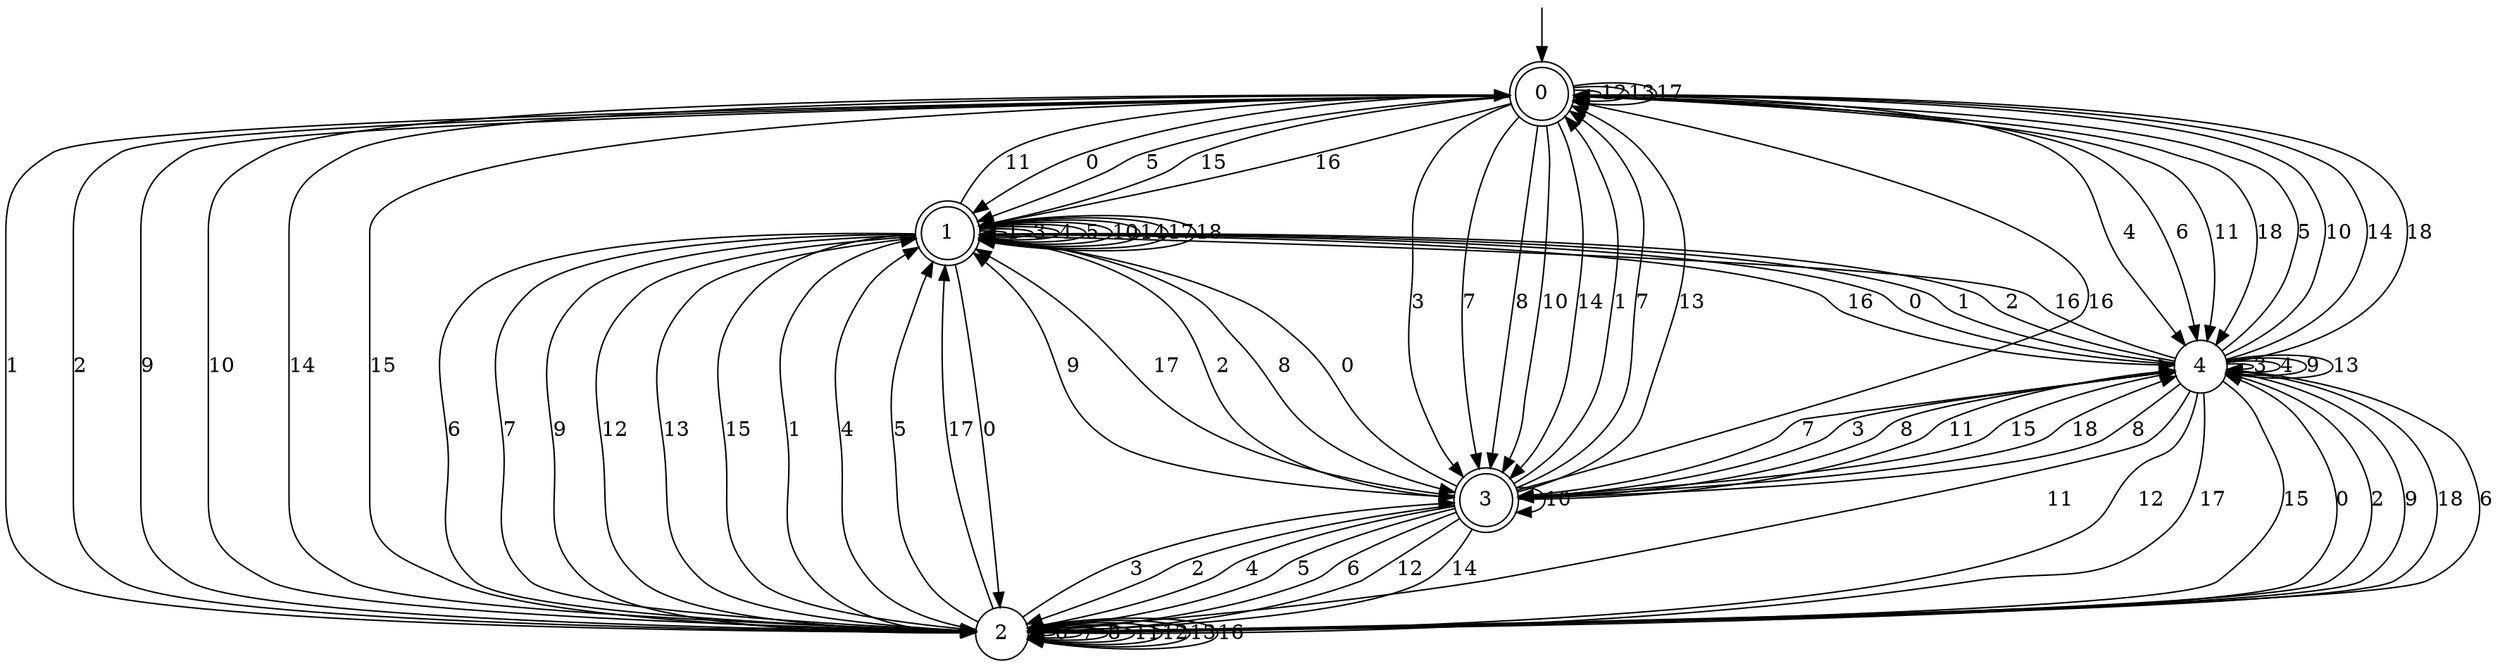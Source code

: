 digraph g {

	s0 [shape="doublecircle" label="0"];
	s1 [shape="doublecircle" label="1"];
	s2 [shape="circle" label="2"];
	s3 [shape="doublecircle" label="3"];
	s4 [shape="circle" label="4"];
	s0 -> s1 [label="0"];
	s0 -> s2 [label="1"];
	s0 -> s2 [label="2"];
	s0 -> s3 [label="3"];
	s0 -> s4 [label="4"];
	s0 -> s1 [label="5"];
	s0 -> s4 [label="6"];
	s0 -> s3 [label="7"];
	s0 -> s3 [label="8"];
	s0 -> s2 [label="9"];
	s0 -> s3 [label="10"];
	s0 -> s4 [label="11"];
	s0 -> s0 [label="12"];
	s0 -> s0 [label="13"];
	s0 -> s3 [label="14"];
	s0 -> s1 [label="15"];
	s0 -> s1 [label="16"];
	s0 -> s0 [label="17"];
	s0 -> s4 [label="18"];
	s1 -> s2 [label="0"];
	s1 -> s1 [label="1"];
	s1 -> s3 [label="2"];
	s1 -> s1 [label="3"];
	s1 -> s1 [label="4"];
	s1 -> s1 [label="5"];
	s1 -> s2 [label="6"];
	s1 -> s2 [label="7"];
	s1 -> s3 [label="8"];
	s1 -> s2 [label="9"];
	s1 -> s1 [label="10"];
	s1 -> s0 [label="11"];
	s1 -> s2 [label="12"];
	s1 -> s2 [label="13"];
	s1 -> s1 [label="14"];
	s1 -> s2 [label="15"];
	s1 -> s4 [label="16"];
	s1 -> s1 [label="17"];
	s1 -> s1 [label="18"];
	s2 -> s4 [label="0"];
	s2 -> s1 [label="1"];
	s2 -> s4 [label="2"];
	s2 -> s3 [label="3"];
	s2 -> s1 [label="4"];
	s2 -> s1 [label="5"];
	s2 -> s2 [label="6"];
	s2 -> s2 [label="7"];
	s2 -> s2 [label="8"];
	s2 -> s4 [label="9"];
	s2 -> s0 [label="10"];
	s2 -> s2 [label="11"];
	s2 -> s2 [label="12"];
	s2 -> s2 [label="13"];
	s2 -> s0 [label="14"];
	s2 -> s0 [label="15"];
	s2 -> s2 [label="16"];
	s2 -> s1 [label="17"];
	s2 -> s4 [label="18"];
	s3 -> s1 [label="0"];
	s3 -> s0 [label="1"];
	s3 -> s2 [label="2"];
	s3 -> s4 [label="3"];
	s3 -> s2 [label="4"];
	s3 -> s2 [label="5"];
	s3 -> s2 [label="6"];
	s3 -> s0 [label="7"];
	s3 -> s4 [label="8"];
	s3 -> s1 [label="9"];
	s3 -> s3 [label="10"];
	s3 -> s4 [label="11"];
	s3 -> s2 [label="12"];
	s3 -> s0 [label="13"];
	s3 -> s2 [label="14"];
	s3 -> s4 [label="15"];
	s3 -> s0 [label="16"];
	s3 -> s1 [label="17"];
	s3 -> s4 [label="18"];
	s4 -> s1 [label="0"];
	s4 -> s1 [label="1"];
	s4 -> s1 [label="2"];
	s4 -> s4 [label="3"];
	s4 -> s4 [label="4"];
	s4 -> s0 [label="5"];
	s4 -> s2 [label="6"];
	s4 -> s3 [label="7"];
	s4 -> s3 [label="8"];
	s4 -> s4 [label="9"];
	s4 -> s0 [label="10"];
	s4 -> s2 [label="11"];
	s4 -> s2 [label="12"];
	s4 -> s4 [label="13"];
	s4 -> s0 [label="14"];
	s4 -> s2 [label="15"];
	s4 -> s1 [label="16"];
	s4 -> s2 [label="17"];
	s4 -> s0 [label="18"];

__start0 [label="" shape="none" width="0" height="0"];
__start0 -> s0;

}
